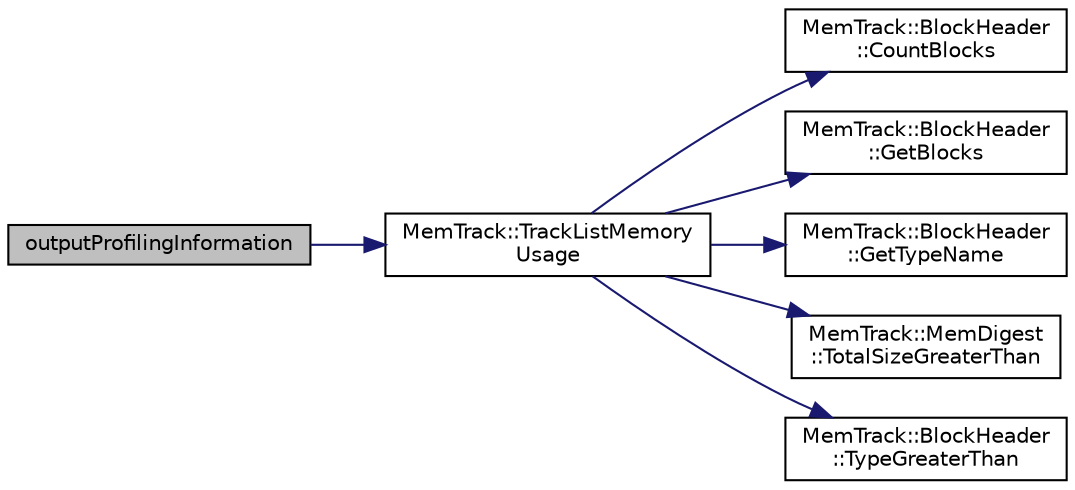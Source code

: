 digraph "outputProfilingInformation"
{
 // LATEX_PDF_SIZE
  edge [fontname="Helvetica",fontsize="10",labelfontname="Helvetica",labelfontsize="10"];
  node [fontname="Helvetica",fontsize="10",shape=record];
  rankdir="LR";
  Node1 [label="outputProfilingInformation",height=0.2,width=0.4,color="black", fillcolor="grey75", style="filled", fontcolor="black",tooltip=" "];
  Node1 -> Node2 [color="midnightblue",fontsize="10",style="solid",fontname="Helvetica"];
  Node2 [label="MemTrack::TrackListMemory\lUsage",height=0.2,width=0.4,color="black", fillcolor="white", style="filled",URL="$namespace_mem_track.html#a7745e0f9bd319b8f0785fc879b24b02e",tooltip=" "];
  Node2 -> Node3 [color="midnightblue",fontsize="10",style="solid",fontname="Helvetica"];
  Node3 [label="MemTrack::BlockHeader\l::CountBlocks",height=0.2,width=0.4,color="black", fillcolor="white", style="filled",URL="$class_mem_track_1_1_block_header.html#ae57e5e9fcbc414cc37b05c49d2424c39",tooltip=" "];
  Node2 -> Node4 [color="midnightblue",fontsize="10",style="solid",fontname="Helvetica"];
  Node4 [label="MemTrack::BlockHeader\l::GetBlocks",height=0.2,width=0.4,color="black", fillcolor="white", style="filled",URL="$class_mem_track_1_1_block_header.html#a66b917e29ed5fe282e93cada27a4d8f8",tooltip=" "];
  Node2 -> Node5 [color="midnightblue",fontsize="10",style="solid",fontname="Helvetica"];
  Node5 [label="MemTrack::BlockHeader\l::GetTypeName",height=0.2,width=0.4,color="black", fillcolor="white", style="filled",URL="$class_mem_track_1_1_block_header.html#af44bf935fa81fe16dcbe3956a1b4031f",tooltip=" "];
  Node2 -> Node6 [color="midnightblue",fontsize="10",style="solid",fontname="Helvetica"];
  Node6 [label="MemTrack::MemDigest\l::TotalSizeGreaterThan",height=0.2,width=0.4,color="black", fillcolor="white", style="filled",URL="$struct_mem_track_1_1_mem_digest.html#a9691440567cbac820e9e1631b5a3531d",tooltip=" "];
  Node2 -> Node7 [color="midnightblue",fontsize="10",style="solid",fontname="Helvetica"];
  Node7 [label="MemTrack::BlockHeader\l::TypeGreaterThan",height=0.2,width=0.4,color="black", fillcolor="white", style="filled",URL="$class_mem_track_1_1_block_header.html#a8e817ac9a699b5bc7b9f0ea93cd48984",tooltip=" "];
}

